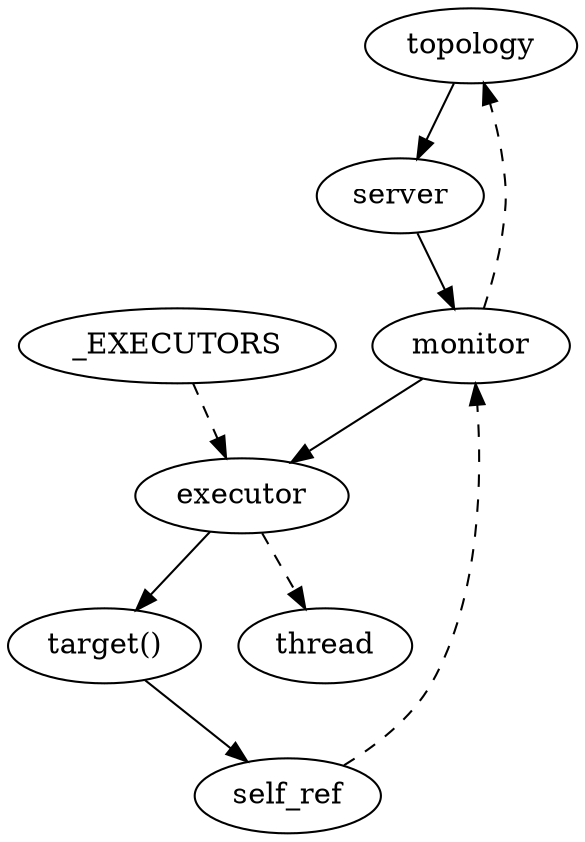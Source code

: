 digraph "Monitor and PeriodicExecutor" {
    // Strong references.
    topology -> server
    server -> monitor
    monitor -> executor
    executor -> "target()"
    "target()" -> self_ref

    // Weak references
    edge [style="dashed"];

    self_ref -> monitor [curved=true]
    monitor -> topology
    executor -> thread
    _EXECUTORS -> executor
}
